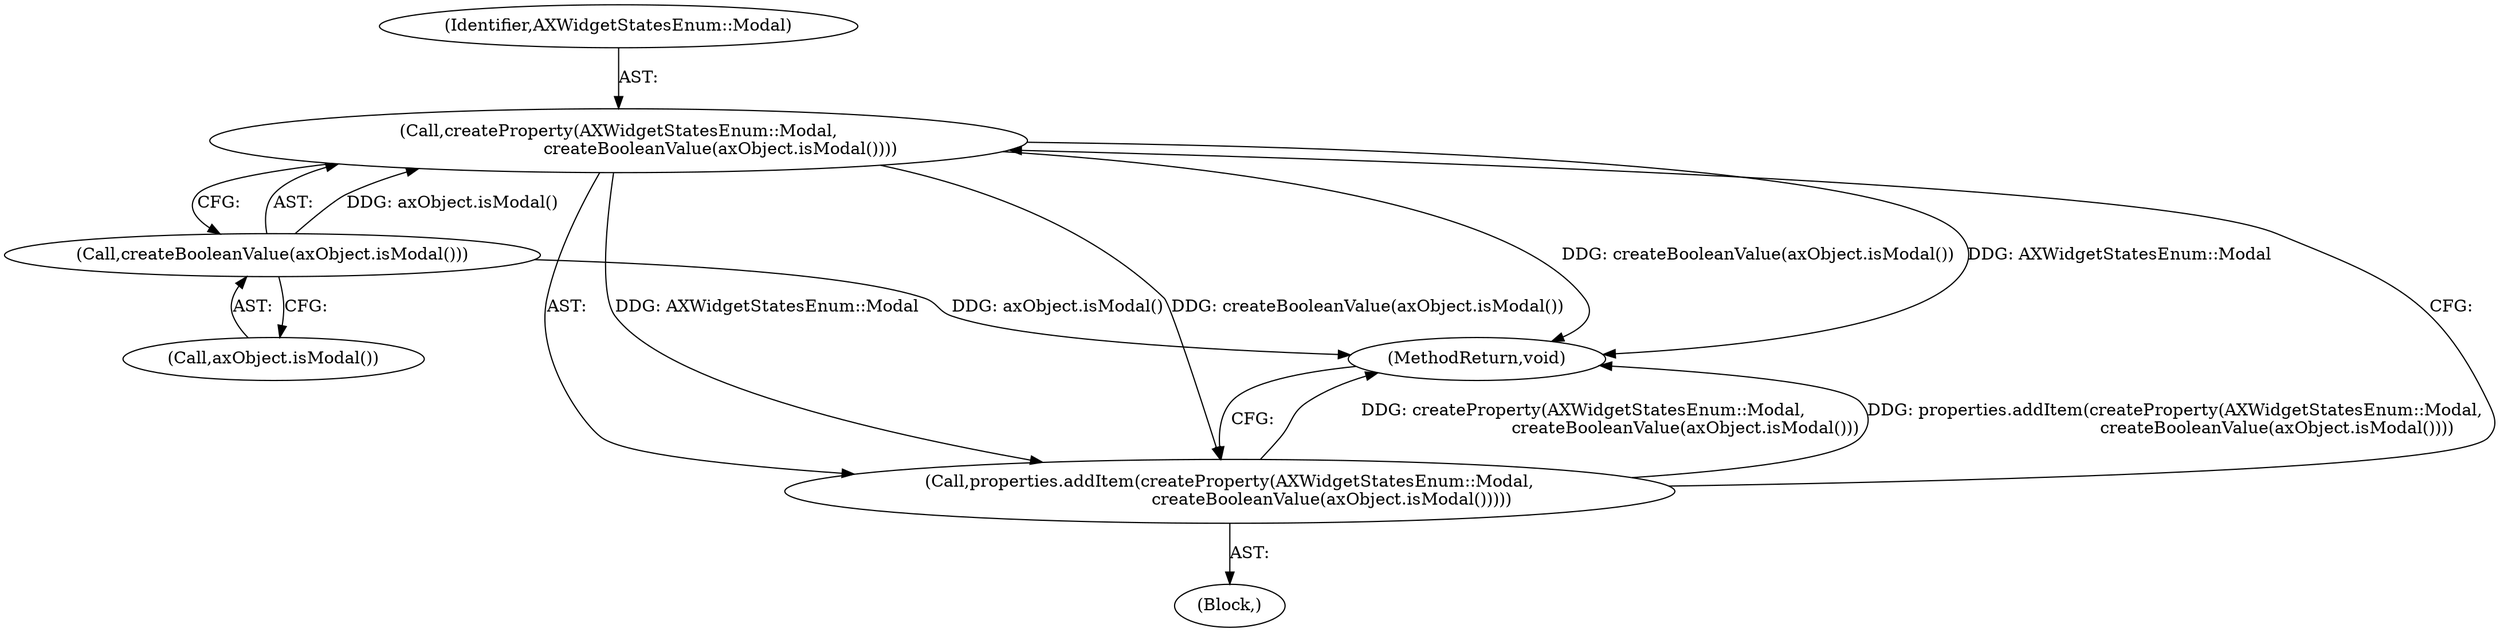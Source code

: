 digraph "0_Chrome_d27468a832d5316884bd02f459cbf493697fd7e1_32@API" {
"1000221" [label="(Call,createProperty(AXWidgetStatesEnum::Modal,\n                                      createBooleanValue(axObject.isModal())))"];
"1000223" [label="(Call,createBooleanValue(axObject.isModal()))"];
"1000220" [label="(Call,properties.addItem(createProperty(AXWidgetStatesEnum::Modal,\n                                      createBooleanValue(axObject.isModal()))))"];
"1000219" [label="(Block,)"];
"1000220" [label="(Call,properties.addItem(createProperty(AXWidgetStatesEnum::Modal,\n                                      createBooleanValue(axObject.isModal()))))"];
"1000224" [label="(Call,axObject.isModal())"];
"1000223" [label="(Call,createBooleanValue(axObject.isModal()))"];
"1000225" [label="(MethodReturn,void)"];
"1000222" [label="(Identifier,AXWidgetStatesEnum::Modal)"];
"1000221" [label="(Call,createProperty(AXWidgetStatesEnum::Modal,\n                                      createBooleanValue(axObject.isModal())))"];
"1000221" -> "1000220"  [label="AST: "];
"1000221" -> "1000223"  [label="CFG: "];
"1000222" -> "1000221"  [label="AST: "];
"1000223" -> "1000221"  [label="AST: "];
"1000220" -> "1000221"  [label="CFG: "];
"1000221" -> "1000225"  [label="DDG: createBooleanValue(axObject.isModal())"];
"1000221" -> "1000225"  [label="DDG: AXWidgetStatesEnum::Modal"];
"1000221" -> "1000220"  [label="DDG: AXWidgetStatesEnum::Modal"];
"1000221" -> "1000220"  [label="DDG: createBooleanValue(axObject.isModal())"];
"1000223" -> "1000221"  [label="DDG: axObject.isModal()"];
"1000223" -> "1000224"  [label="CFG: "];
"1000224" -> "1000223"  [label="AST: "];
"1000223" -> "1000225"  [label="DDG: axObject.isModal()"];
"1000220" -> "1000219"  [label="AST: "];
"1000225" -> "1000220"  [label="CFG: "];
"1000220" -> "1000225"  [label="DDG: createProperty(AXWidgetStatesEnum::Modal,\n                                      createBooleanValue(axObject.isModal()))"];
"1000220" -> "1000225"  [label="DDG: properties.addItem(createProperty(AXWidgetStatesEnum::Modal,\n                                      createBooleanValue(axObject.isModal())))"];
}
